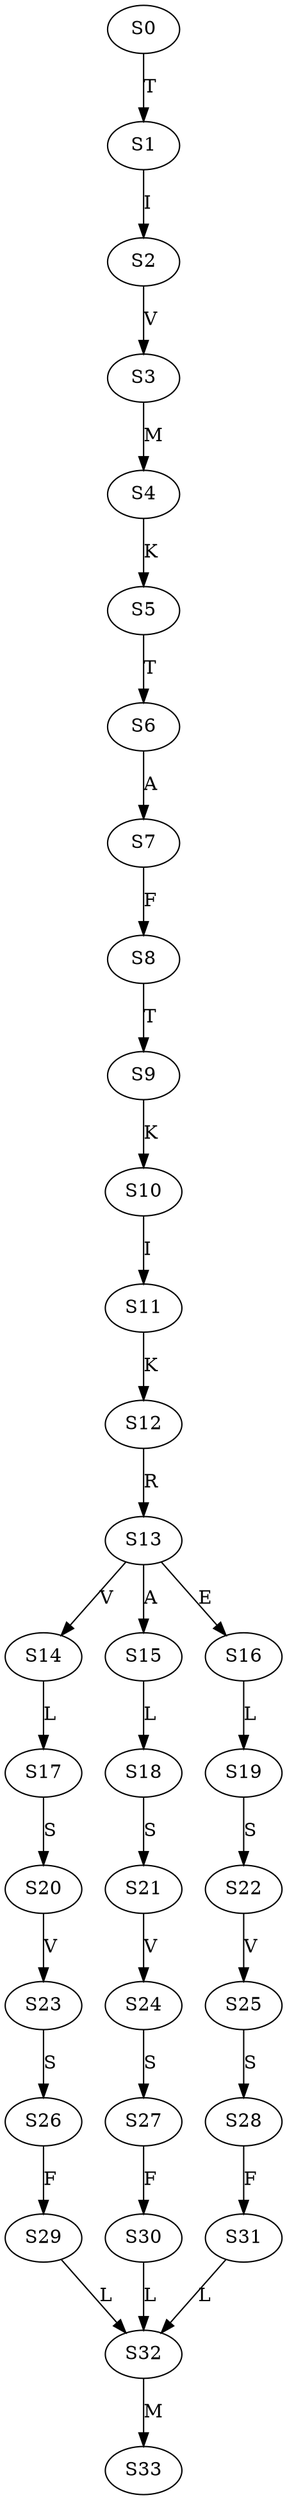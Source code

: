 strict digraph  {
	S0 -> S1 [ label = T ];
	S1 -> S2 [ label = I ];
	S2 -> S3 [ label = V ];
	S3 -> S4 [ label = M ];
	S4 -> S5 [ label = K ];
	S5 -> S6 [ label = T ];
	S6 -> S7 [ label = A ];
	S7 -> S8 [ label = F ];
	S8 -> S9 [ label = T ];
	S9 -> S10 [ label = K ];
	S10 -> S11 [ label = I ];
	S11 -> S12 [ label = K ];
	S12 -> S13 [ label = R ];
	S13 -> S14 [ label = V ];
	S13 -> S15 [ label = A ];
	S13 -> S16 [ label = E ];
	S14 -> S17 [ label = L ];
	S15 -> S18 [ label = L ];
	S16 -> S19 [ label = L ];
	S17 -> S20 [ label = S ];
	S18 -> S21 [ label = S ];
	S19 -> S22 [ label = S ];
	S20 -> S23 [ label = V ];
	S21 -> S24 [ label = V ];
	S22 -> S25 [ label = V ];
	S23 -> S26 [ label = S ];
	S24 -> S27 [ label = S ];
	S25 -> S28 [ label = S ];
	S26 -> S29 [ label = F ];
	S27 -> S30 [ label = F ];
	S28 -> S31 [ label = F ];
	S29 -> S32 [ label = L ];
	S30 -> S32 [ label = L ];
	S31 -> S32 [ label = L ];
	S32 -> S33 [ label = M ];
}
